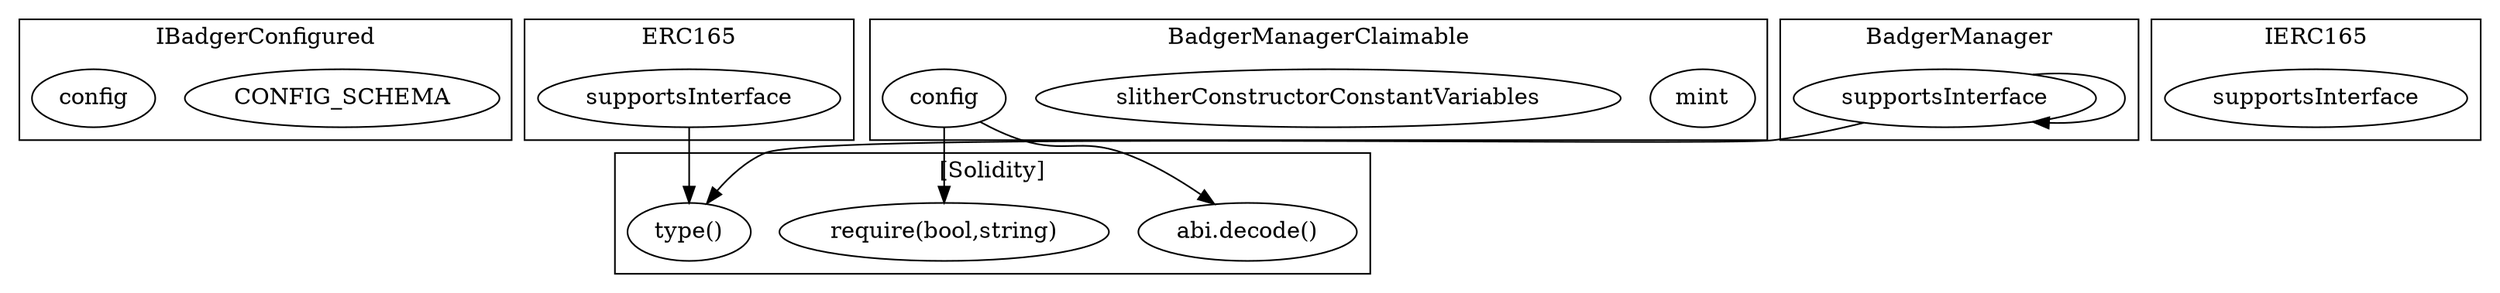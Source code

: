 strict digraph {
subgraph cluster_6468_IBadgerConfigured {
label = "IBadgerConfigured"
"6468_CONFIG_SCHEMA" [label="CONFIG_SCHEMA"]
"6468_config" [label="config"]
}subgraph cluster_3081_ERC165 {
label = "ERC165"
"3081_supportsInterface" [label="supportsInterface"]
}subgraph cluster_6926_BadgerManagerClaimable {
label = "BadgerManagerClaimable"
"6926_mint" [label="mint"]
"6926_slitherConstructorConstantVariables" [label="slitherConstructorConstantVariables"]
"6926_config" [label="config"]
}subgraph cluster_3093_IERC165 {
label = "IERC165"
"3093_supportsInterface" [label="supportsInterface"]
}subgraph cluster_6840_BadgerManager {
label = "BadgerManager"
"6840_supportsInterface" [label="supportsInterface"]
"6840_supportsInterface" -> "6840_supportsInterface"
}subgraph cluster_solidity {
label = "[Solidity]"
"abi.decode()" 
"require(bool,string)" 
"type()" 
"6840_supportsInterface" -> "type()"
"3081_supportsInterface" -> "type()"
"6926_config" -> "abi.decode()"
"6926_config" -> "require(bool,string)"
}
}